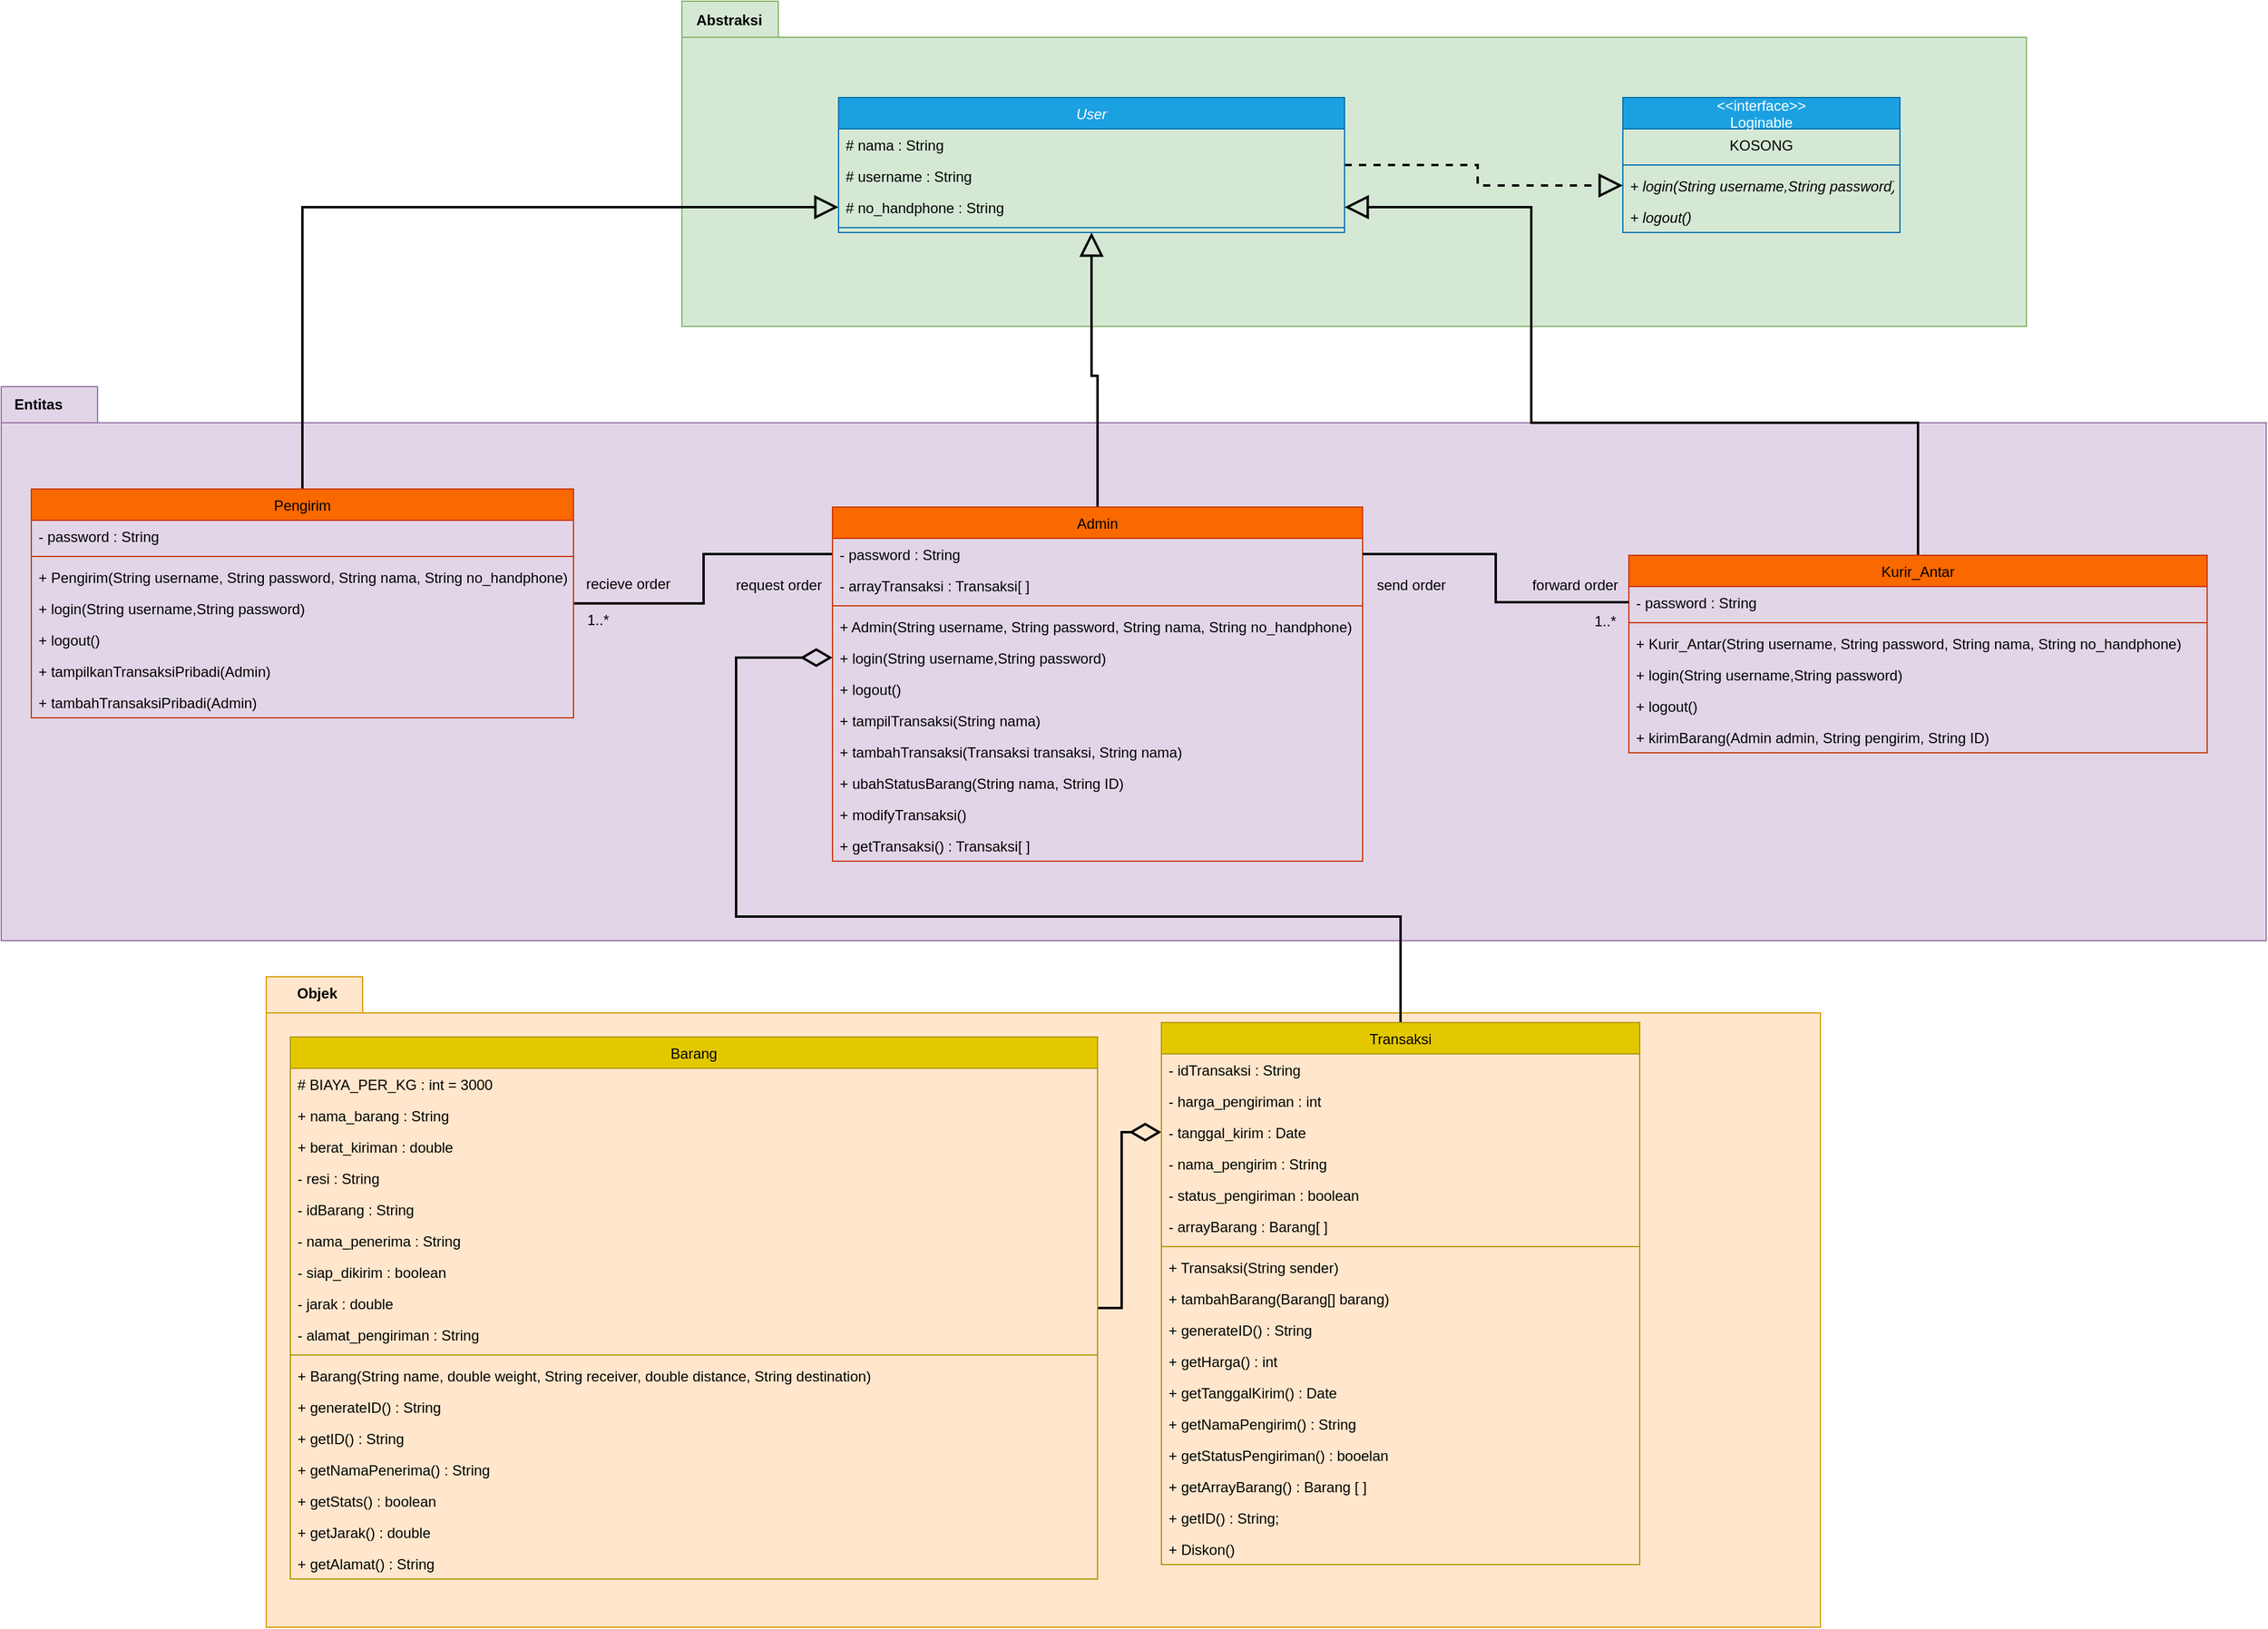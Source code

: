 <mxfile version="20.8.1" type="device"><diagram id="C5RBs43oDa-KdzZeNtuy" name="Page-1"><mxGraphModel dx="1997" dy="1837" grid="1" gridSize="10" guides="1" tooltips="1" connect="1" arrows="1" fold="1" page="1" pageScale="1" pageWidth="827" pageHeight="1169" math="0" shadow="0"><root><mxCell id="WIyWlLk6GJQsqaUBKTNV-0"/><mxCell id="WIyWlLk6GJQsqaUBKTNV-1" parent="WIyWlLk6GJQsqaUBKTNV-0"/><mxCell id="ULug96mrDS25xV6WI-L0-16" value="Objek" style="shape=folder;fontStyle=1;tabWidth=80;tabHeight=30;tabPosition=left;html=1;boundedLbl=1;align=right;labelPosition=left;verticalLabelPosition=middle;verticalAlign=top;spacingRight=-60;fillColor=#ffe6cc;strokeColor=#d79b00;" parent="WIyWlLk6GJQsqaUBKTNV-1" vertex="1"><mxGeometry x="110" y="690" width="1290" height="540" as="geometry"/></mxCell><mxCell id="ULug96mrDS25xV6WI-L0-15" value="Abstraksi" style="shape=folder;fontStyle=1;tabWidth=80;tabHeight=30;tabPosition=left;html=1;boundedLbl=1;align=left;verticalAlign=top;spacingTop=-28;spacingLeft=10;fillColor=#d5e8d4;strokeColor=#82b366;" parent="WIyWlLk6GJQsqaUBKTNV-1" vertex="1"><mxGeometry x="455" y="-120" width="1116" height="270" as="geometry"/></mxCell><mxCell id="ULug96mrDS25xV6WI-L0-14" value="Entitas" style="shape=folder;fontStyle=1;tabWidth=80;tabHeight=30;tabPosition=left;html=1;boundedLbl=1;align=left;labelPosition=center;verticalLabelPosition=top;verticalAlign=bottom;spacing=2;spacingBottom=-24;spacingRight=0;spacingLeft=9;fillColor=#e1d5e7;strokeColor=#9673a6;" parent="WIyWlLk6GJQsqaUBKTNV-1" vertex="1"><mxGeometry x="-110" y="200" width="1880" height="460" as="geometry"/></mxCell><mxCell id="k4wHrZPASzjTGGrBSl1n-72" style="edgeStyle=orthogonalEdgeStyle;rounded=0;orthogonalLoop=1;jettySize=auto;html=1;entryX=0;entryY=0.5;entryDx=0;entryDy=0;strokeWidth=2;startArrow=none;startFill=0;endArrow=none;endFill=0;startSize=19;endSize=21;targetPerimeterSpacing=0;" parent="WIyWlLk6GJQsqaUBKTNV-1" source="NIe-CCQSlxa087E3FkBD-0" target="NIe-CCQSlxa087E3FkBD-5" edge="1"><mxGeometry relative="1" as="geometry"><Array as="points"><mxPoint x="473" y="380"/><mxPoint x="473" y="339"/></Array></mxGeometry></mxCell><mxCell id="poax_VCc4wiT3nVbzcWX-0" style="edgeStyle=orthogonalEdgeStyle;rounded=0;orthogonalLoop=1;jettySize=auto;html=1;entryX=0;entryY=0.5;entryDx=0;entryDy=0;endArrow=block;endFill=0;endSize=15;strokeWidth=2;" parent="WIyWlLk6GJQsqaUBKTNV-1" source="NIe-CCQSlxa087E3FkBD-0" target="k4wHrZPASzjTGGrBSl1n-11" edge="1"><mxGeometry relative="1" as="geometry"/></mxCell><mxCell id="NIe-CCQSlxa087E3FkBD-0" value="Pengirim" style="swimlane;fontStyle=0;align=center;verticalAlign=top;childLayout=stackLayout;horizontal=1;startSize=26;horizontalStack=0;resizeParent=1;resizeParentMax=0;resizeLast=0;collapsible=1;marginBottom=0;fillColor=#fa6800;fontColor=#000000;strokeColor=#C73500;" parent="WIyWlLk6GJQsqaUBKTNV-1" vertex="1"><mxGeometry x="-85" y="285" width="450" height="190" as="geometry"/></mxCell><mxCell id="k4wHrZPASzjTGGrBSl1n-0" value="- password : String" style="text;strokeColor=none;fillColor=none;align=left;verticalAlign=top;spacingLeft=4;spacingRight=4;overflow=hidden;rotatable=0;points=[[0,0.5],[1,0.5]];portConstraint=eastwest;" parent="NIe-CCQSlxa087E3FkBD-0" vertex="1"><mxGeometry y="26" width="450" height="26" as="geometry"/></mxCell><mxCell id="NIe-CCQSlxa087E3FkBD-2" value="" style="line;strokeWidth=1;fillColor=none;align=left;verticalAlign=middle;spacingTop=-1;spacingLeft=3;spacingRight=3;rotatable=0;labelPosition=right;points=[];portConstraint=eastwest;strokeColor=inherit;" parent="NIe-CCQSlxa087E3FkBD-0" vertex="1"><mxGeometry y="52" width="450" height="8" as="geometry"/></mxCell><mxCell id="NIe-CCQSlxa087E3FkBD-3" value="+ Pengirim(String username, String password, String nama, String no_handphone)" style="text;strokeColor=none;fillColor=none;align=left;verticalAlign=top;spacingLeft=4;spacingRight=4;overflow=hidden;rotatable=0;points=[[0,0.5],[1,0.5]];portConstraint=eastwest;" parent="NIe-CCQSlxa087E3FkBD-0" vertex="1"><mxGeometry y="60" width="450" height="26" as="geometry"/></mxCell><mxCell id="2V5vkBp2rCk9OUfVgN7A-3" value="+ login(String username,String password)" style="text;strokeColor=none;fillColor=none;align=left;verticalAlign=top;spacingLeft=4;spacingRight=4;overflow=hidden;rotatable=0;points=[[0,0.5],[1,0.5]];portConstraint=eastwest;fontStyle=0" parent="NIe-CCQSlxa087E3FkBD-0" vertex="1"><mxGeometry y="86" width="450" height="26" as="geometry"/></mxCell><mxCell id="lpcaaTswoSqyYFhXZQIT-2" value="+ logout()" style="text;strokeColor=none;fillColor=none;align=left;verticalAlign=top;spacingLeft=4;spacingRight=4;overflow=hidden;rotatable=0;points=[[0,0.5],[1,0.5]];portConstraint=eastwest;fontStyle=0" vertex="1" parent="NIe-CCQSlxa087E3FkBD-0"><mxGeometry y="112" width="450" height="26" as="geometry"/></mxCell><mxCell id="k4wHrZPASzjTGGrBSl1n-75" value="+ tampilkanTransaksiPribadi(Admin)" style="text;strokeColor=none;fillColor=none;align=left;verticalAlign=top;spacingLeft=4;spacingRight=4;overflow=hidden;rotatable=0;points=[[0,0.5],[1,0.5]];portConstraint=eastwest;" parent="NIe-CCQSlxa087E3FkBD-0" vertex="1"><mxGeometry y="138" width="450" height="26" as="geometry"/></mxCell><mxCell id="jtSs03Ik-IM7BROLJvu4-1" value="+ tambahTransaksiPribadi(Admin)" style="text;strokeColor=none;fillColor=none;align=left;verticalAlign=top;spacingLeft=4;spacingRight=4;overflow=hidden;rotatable=0;points=[[0,0.5],[1,0.5]];portConstraint=eastwest;" parent="NIe-CCQSlxa087E3FkBD-0" vertex="1"><mxGeometry y="164" width="450" height="26" as="geometry"/></mxCell><mxCell id="poax_VCc4wiT3nVbzcWX-2" style="edgeStyle=orthogonalEdgeStyle;rounded=0;orthogonalLoop=1;jettySize=auto;html=1;entryX=0.5;entryY=1;entryDx=0;entryDy=0;strokeWidth=2;endArrow=block;endFill=0;endSize=15;" parent="WIyWlLk6GJQsqaUBKTNV-1" source="NIe-CCQSlxa087E3FkBD-4" target="k4wHrZPASzjTGGrBSl1n-1" edge="1"><mxGeometry relative="1" as="geometry"/></mxCell><mxCell id="NIe-CCQSlxa087E3FkBD-4" value="Admin" style="swimlane;fontStyle=0;align=center;verticalAlign=top;childLayout=stackLayout;horizontal=1;startSize=26;horizontalStack=0;resizeParent=1;resizeParentMax=0;resizeLast=0;collapsible=1;marginBottom=0;fillColor=#fa6800;fontColor=#000000;strokeColor=#C73500;" parent="WIyWlLk6GJQsqaUBKTNV-1" vertex="1"><mxGeometry x="580" y="300" width="440" height="294" as="geometry"/></mxCell><mxCell id="NIe-CCQSlxa087E3FkBD-5" value="- password : String" style="text;strokeColor=none;fillColor=none;align=left;verticalAlign=top;spacingLeft=4;spacingRight=4;overflow=hidden;rotatable=0;points=[[0,0.5],[1,0.5]];portConstraint=eastwest;" parent="NIe-CCQSlxa087E3FkBD-4" vertex="1"><mxGeometry y="26" width="440" height="26" as="geometry"/></mxCell><mxCell id="k4wHrZPASzjTGGrBSl1n-74" value="- arrayTransaksi : Transaksi[ ]" style="text;strokeColor=none;fillColor=none;align=left;verticalAlign=top;spacingLeft=4;spacingRight=4;overflow=hidden;rotatable=0;points=[[0,0.5],[1,0.5]];portConstraint=eastwest;" parent="NIe-CCQSlxa087E3FkBD-4" vertex="1"><mxGeometry y="52" width="440" height="26" as="geometry"/></mxCell><mxCell id="NIe-CCQSlxa087E3FkBD-6" value="" style="line;strokeWidth=1;fillColor=none;align=left;verticalAlign=middle;spacingTop=-1;spacingLeft=3;spacingRight=3;rotatable=0;labelPosition=right;points=[];portConstraint=eastwest;strokeColor=inherit;" parent="NIe-CCQSlxa087E3FkBD-4" vertex="1"><mxGeometry y="78" width="440" height="8" as="geometry"/></mxCell><mxCell id="NIe-CCQSlxa087E3FkBD-7" value="+ Admin(String username, String password, String nama, String no_handphone)" style="text;strokeColor=none;fillColor=none;align=left;verticalAlign=top;spacingLeft=4;spacingRight=4;overflow=hidden;rotatable=0;points=[[0,0.5],[1,0.5]];portConstraint=eastwest;" parent="NIe-CCQSlxa087E3FkBD-4" vertex="1"><mxGeometry y="86" width="440" height="26" as="geometry"/></mxCell><mxCell id="2V5vkBp2rCk9OUfVgN7A-4" value="+ login(String username,String password)" style="text;strokeColor=none;fillColor=none;align=left;verticalAlign=top;spacingLeft=4;spacingRight=4;overflow=hidden;rotatable=0;points=[[0,0.5],[1,0.5]];portConstraint=eastwest;" parent="NIe-CCQSlxa087E3FkBD-4" vertex="1"><mxGeometry y="112" width="440" height="26" as="geometry"/></mxCell><mxCell id="lpcaaTswoSqyYFhXZQIT-0" value="+ logout()" style="text;strokeColor=none;fillColor=none;align=left;verticalAlign=top;spacingLeft=4;spacingRight=4;overflow=hidden;rotatable=0;points=[[0,0.5],[1,0.5]];portConstraint=eastwest;" vertex="1" parent="NIe-CCQSlxa087E3FkBD-4"><mxGeometry y="138" width="440" height="26" as="geometry"/></mxCell><mxCell id="k4wHrZPASzjTGGrBSl1n-73" value="+ tampilTransaksi(String nama)" style="text;strokeColor=none;fillColor=none;align=left;verticalAlign=top;spacingLeft=4;spacingRight=4;overflow=hidden;rotatable=0;points=[[0,0.5],[1,0.5]];portConstraint=eastwest;" parent="NIe-CCQSlxa087E3FkBD-4" vertex="1"><mxGeometry y="164" width="440" height="26" as="geometry"/></mxCell><mxCell id="Az_0Zg-JQwEikJzFjkiS-9" value="+ tambahTransaksi(Transaksi transaksi, String nama)" style="text;strokeColor=none;fillColor=none;align=left;verticalAlign=top;spacingLeft=4;spacingRight=4;overflow=hidden;rotatable=0;points=[[0,0.5],[1,0.5]];portConstraint=eastwest;" parent="NIe-CCQSlxa087E3FkBD-4" vertex="1"><mxGeometry y="190" width="440" height="26" as="geometry"/></mxCell><mxCell id="ULug96mrDS25xV6WI-L0-3" value="+ ubahStatusBarang(String nama, String ID)" style="text;strokeColor=none;fillColor=none;align=left;verticalAlign=top;spacingLeft=4;spacingRight=4;overflow=hidden;rotatable=0;points=[[0,0.5],[1,0.5]];portConstraint=eastwest;" parent="NIe-CCQSlxa087E3FkBD-4" vertex="1"><mxGeometry y="216" width="440" height="26" as="geometry"/></mxCell><mxCell id="ULug96mrDS25xV6WI-L0-0" value="+ modifyTransaksi()" style="text;strokeColor=none;fillColor=none;align=left;verticalAlign=top;spacingLeft=4;spacingRight=4;overflow=hidden;rotatable=0;points=[[0,0.5],[1,0.5]];portConstraint=eastwest;" parent="NIe-CCQSlxa087E3FkBD-4" vertex="1"><mxGeometry y="242" width="440" height="26" as="geometry"/></mxCell><mxCell id="ULug96mrDS25xV6WI-L0-4" value="+ getTransaksi() : Transaksi[ ]" style="text;strokeColor=none;fillColor=none;align=left;verticalAlign=top;spacingLeft=4;spacingRight=4;overflow=hidden;rotatable=0;points=[[0,0.5],[1,0.5]];portConstraint=eastwest;" parent="NIe-CCQSlxa087E3FkBD-4" vertex="1"><mxGeometry y="268" width="440" height="26" as="geometry"/></mxCell><mxCell id="poax_VCc4wiT3nVbzcWX-3" style="edgeStyle=orthogonalEdgeStyle;rounded=0;orthogonalLoop=1;jettySize=auto;html=1;strokeWidth=2;endArrow=block;endFill=0;endSize=15;" parent="WIyWlLk6GJQsqaUBKTNV-1" source="NIe-CCQSlxa087E3FkBD-8" target="k4wHrZPASzjTGGrBSl1n-11" edge="1"><mxGeometry relative="1" as="geometry"><Array as="points"><mxPoint x="1481" y="230"/><mxPoint x="1160" y="230"/><mxPoint x="1160" y="51"/></Array></mxGeometry></mxCell><mxCell id="NIe-CCQSlxa087E3FkBD-8" value="Kurir_Antar" style="swimlane;fontStyle=0;align=center;verticalAlign=top;childLayout=stackLayout;horizontal=1;startSize=26;horizontalStack=0;resizeParent=1;resizeParentMax=0;resizeLast=0;collapsible=1;marginBottom=0;fillColor=#fa6800;fontColor=#000000;strokeColor=#C73500;" parent="WIyWlLk6GJQsqaUBKTNV-1" vertex="1"><mxGeometry x="1241" y="340" width="480" height="164" as="geometry"/></mxCell><mxCell id="NIe-CCQSlxa087E3FkBD-9" value="- password : String" style="text;strokeColor=none;fillColor=none;align=left;verticalAlign=top;spacingLeft=4;spacingRight=4;overflow=hidden;rotatable=0;points=[[0,0.5],[1,0.5]];portConstraint=eastwest;" parent="NIe-CCQSlxa087E3FkBD-8" vertex="1"><mxGeometry y="26" width="480" height="26" as="geometry"/></mxCell><mxCell id="NIe-CCQSlxa087E3FkBD-10" value="" style="line;strokeWidth=1;fillColor=none;align=left;verticalAlign=middle;spacingTop=-1;spacingLeft=3;spacingRight=3;rotatable=0;labelPosition=right;points=[];portConstraint=eastwest;strokeColor=inherit;" parent="NIe-CCQSlxa087E3FkBD-8" vertex="1"><mxGeometry y="52" width="480" height="8" as="geometry"/></mxCell><mxCell id="NIe-CCQSlxa087E3FkBD-11" value="+ Kurir_Antar(String username, String password, String nama, String no_handphone)" style="text;strokeColor=none;fillColor=none;align=left;verticalAlign=top;spacingLeft=4;spacingRight=4;overflow=hidden;rotatable=0;points=[[0,0.5],[1,0.5]];portConstraint=eastwest;" parent="NIe-CCQSlxa087E3FkBD-8" vertex="1"><mxGeometry y="60" width="480" height="26" as="geometry"/></mxCell><mxCell id="2V5vkBp2rCk9OUfVgN7A-5" value="+ login(String username,String password)" style="text;strokeColor=none;fillColor=none;align=left;verticalAlign=top;spacingLeft=4;spacingRight=4;overflow=hidden;rotatable=0;points=[[0,0.5],[1,0.5]];portConstraint=eastwest;" parent="NIe-CCQSlxa087E3FkBD-8" vertex="1"><mxGeometry y="86" width="480" height="26" as="geometry"/></mxCell><mxCell id="lpcaaTswoSqyYFhXZQIT-1" value="+ logout()" style="text;strokeColor=none;fillColor=none;align=left;verticalAlign=top;spacingLeft=4;spacingRight=4;overflow=hidden;rotatable=0;points=[[0,0.5],[1,0.5]];portConstraint=eastwest;" vertex="1" parent="NIe-CCQSlxa087E3FkBD-8"><mxGeometry y="112" width="480" height="26" as="geometry"/></mxCell><mxCell id="Fjn1NNLhoiQtktVtf7Zz-7" value="+ kirimBarang(Admin admin, String pengirim, String ID)" style="text;strokeColor=none;fillColor=none;align=left;verticalAlign=top;spacingLeft=4;spacingRight=4;overflow=hidden;rotatable=0;points=[[0,0.5],[1,0.5]];portConstraint=eastwest;" parent="NIe-CCQSlxa087E3FkBD-8" vertex="1"><mxGeometry y="138" width="480" height="26" as="geometry"/></mxCell><mxCell id="k4wHrZPASzjTGGrBSl1n-70" style="edgeStyle=orthogonalEdgeStyle;rounded=0;orthogonalLoop=1;jettySize=auto;html=1;entryX=0;entryY=0.5;entryDx=0;entryDy=0;strokeWidth=2;startArrow=none;startFill=0;endArrow=diamondThin;endFill=0;startSize=19;endSize=21;targetPerimeterSpacing=0;" parent="WIyWlLk6GJQsqaUBKTNV-1" source="NIe-CCQSlxa087E3FkBD-12" target="k4wHrZPASzjTGGrBSl1n-65" edge="1"><mxGeometry relative="1" as="geometry"/></mxCell><mxCell id="NIe-CCQSlxa087E3FkBD-12" value="Barang" style="swimlane;fontStyle=0;align=center;verticalAlign=top;childLayout=stackLayout;horizontal=1;startSize=26;horizontalStack=0;resizeParent=1;resizeParentMax=0;resizeLast=0;collapsible=1;marginBottom=0;fillColor=#e3c800;fontColor=#000000;strokeColor=#B09500;" parent="WIyWlLk6GJQsqaUBKTNV-1" vertex="1"><mxGeometry x="130" y="740" width="670" height="450" as="geometry"/></mxCell><mxCell id="2V5vkBp2rCk9OUfVgN7A-7" value="# BIAYA_PER_KG : int = 3000" style="text;strokeColor=none;fillColor=none;align=left;verticalAlign=top;spacingLeft=4;spacingRight=4;overflow=hidden;rotatable=0;points=[[0,0.5],[1,0.5]];portConstraint=eastwest;" parent="NIe-CCQSlxa087E3FkBD-12" vertex="1"><mxGeometry y="26" width="670" height="26" as="geometry"/></mxCell><mxCell id="NIe-CCQSlxa087E3FkBD-20" value="+ nama_barang : String" style="text;strokeColor=none;fillColor=none;align=left;verticalAlign=top;spacingLeft=4;spacingRight=4;overflow=hidden;rotatable=0;points=[[0,0.5],[1,0.5]];portConstraint=eastwest;" parent="NIe-CCQSlxa087E3FkBD-12" vertex="1"><mxGeometry y="52" width="670" height="26" as="geometry"/></mxCell><mxCell id="NIe-CCQSlxa087E3FkBD-21" value="+ berat_kiriman : double" style="text;strokeColor=none;fillColor=none;align=left;verticalAlign=top;spacingLeft=4;spacingRight=4;overflow=hidden;rotatable=0;points=[[0,0.5],[1,0.5]];portConstraint=eastwest;" parent="NIe-CCQSlxa087E3FkBD-12" vertex="1"><mxGeometry y="78" width="670" height="26" as="geometry"/></mxCell><mxCell id="k4wHrZPASzjTGGrBSl1n-67" value="- resi : String" style="text;align=left;verticalAlign=top;spacingLeft=4;spacingRight=4;overflow=hidden;rotatable=0;points=[[0,0.5],[1,0.5]];portConstraint=eastwest;" parent="NIe-CCQSlxa087E3FkBD-12" vertex="1"><mxGeometry y="104" width="670" height="26" as="geometry"/></mxCell><mxCell id="poax_VCc4wiT3nVbzcWX-6" value="- idBarang : String" style="text;strokeColor=none;fillColor=none;align=left;verticalAlign=top;spacingLeft=4;spacingRight=4;overflow=hidden;rotatable=0;points=[[0,0.5],[1,0.5]];portConstraint=eastwest;" parent="NIe-CCQSlxa087E3FkBD-12" vertex="1"><mxGeometry y="130" width="670" height="26" as="geometry"/></mxCell><mxCell id="k4wHrZPASzjTGGrBSl1n-83" value="- nama_penerima : String" style="text;strokeColor=none;fillColor=none;align=left;verticalAlign=top;spacingLeft=4;spacingRight=4;overflow=hidden;rotatable=0;points=[[0,0.5],[1,0.5]];portConstraint=eastwest;" parent="NIe-CCQSlxa087E3FkBD-12" vertex="1"><mxGeometry y="156" width="670" height="26" as="geometry"/></mxCell><mxCell id="k4wHrZPASzjTGGrBSl1n-81" value="- siap_dikirim : boolean" style="text;strokeColor=none;fillColor=none;align=left;verticalAlign=top;spacingLeft=4;spacingRight=4;overflow=hidden;rotatable=0;points=[[0,0.5],[1,0.5]];portConstraint=eastwest;" parent="NIe-CCQSlxa087E3FkBD-12" vertex="1"><mxGeometry y="182" width="670" height="26" as="geometry"/></mxCell><mxCell id="Az_0Zg-JQwEikJzFjkiS-5" value="- jarak : double" style="text;strokeColor=none;fillColor=none;align=left;verticalAlign=top;spacingLeft=4;spacingRight=4;overflow=hidden;rotatable=0;points=[[0,0.5],[1,0.5]];portConstraint=eastwest;" parent="NIe-CCQSlxa087E3FkBD-12" vertex="1"><mxGeometry y="208" width="670" height="26" as="geometry"/></mxCell><mxCell id="ULug96mrDS25xV6WI-L0-2" value="- alamat_pengiriman : String" style="text;strokeColor=none;fillColor=none;align=left;verticalAlign=top;spacingLeft=4;spacingRight=4;overflow=hidden;rotatable=0;points=[[0,0.5],[1,0.5]];portConstraint=eastwest;" parent="NIe-CCQSlxa087E3FkBD-12" vertex="1"><mxGeometry y="234" width="670" height="26" as="geometry"/></mxCell><mxCell id="NIe-CCQSlxa087E3FkBD-14" value="" style="line;strokeWidth=1;fillColor=none;align=left;verticalAlign=middle;spacingTop=-1;spacingLeft=3;spacingRight=3;rotatable=0;labelPosition=right;points=[];portConstraint=eastwest;strokeColor=inherit;" parent="NIe-CCQSlxa087E3FkBD-12" vertex="1"><mxGeometry y="260" width="670" height="8" as="geometry"/></mxCell><mxCell id="XTisnzxz7uZcrrIuxQoj-3" value="+ Barang(String name, double weight, String receiver, double distance, String destination)" style="text;strokeColor=none;fillColor=none;align=left;verticalAlign=top;spacingLeft=4;spacingRight=4;overflow=hidden;rotatable=0;points=[[0,0.5],[1,0.5]];portConstraint=eastwest;" parent="NIe-CCQSlxa087E3FkBD-12" vertex="1"><mxGeometry y="268" width="670" height="26" as="geometry"/></mxCell><mxCell id="poax_VCc4wiT3nVbzcWX-4" value="+ generateID() : String" style="text;strokeColor=none;fillColor=none;align=left;verticalAlign=top;spacingLeft=4;spacingRight=4;overflow=hidden;rotatable=0;points=[[0,0.5],[1,0.5]];portConstraint=eastwest;" parent="NIe-CCQSlxa087E3FkBD-12" vertex="1"><mxGeometry y="294" width="670" height="26" as="geometry"/></mxCell><mxCell id="poax_VCc4wiT3nVbzcWX-10" value="+ getID() : String" style="text;strokeColor=none;fillColor=none;align=left;verticalAlign=top;spacingLeft=4;spacingRight=4;overflow=hidden;rotatable=0;points=[[0,0.5],[1,0.5]];portConstraint=eastwest;" parent="NIe-CCQSlxa087E3FkBD-12" vertex="1"><mxGeometry y="320" width="670" height="26" as="geometry"/></mxCell><mxCell id="ULug96mrDS25xV6WI-L0-12" value="+ getNamaPenerima() : String" style="text;strokeColor=none;fillColor=none;align=left;verticalAlign=top;spacingLeft=4;spacingRight=4;overflow=hidden;rotatable=0;points=[[0,0.5],[1,0.5]];portConstraint=eastwest;" parent="NIe-CCQSlxa087E3FkBD-12" vertex="1"><mxGeometry y="346" width="670" height="26" as="geometry"/></mxCell><mxCell id="ULug96mrDS25xV6WI-L0-11" value="+ getStats() : boolean" style="text;strokeColor=none;fillColor=none;align=left;verticalAlign=top;spacingLeft=4;spacingRight=4;overflow=hidden;rotatable=0;points=[[0,0.5],[1,0.5]];portConstraint=eastwest;" parent="NIe-CCQSlxa087E3FkBD-12" vertex="1"><mxGeometry y="372" width="670" height="26" as="geometry"/></mxCell><mxCell id="ULug96mrDS25xV6WI-L0-10" value="+ getJarak() : double" style="text;strokeColor=none;fillColor=none;align=left;verticalAlign=top;spacingLeft=4;spacingRight=4;overflow=hidden;rotatable=0;points=[[0,0.5],[1,0.5]];portConstraint=eastwest;" parent="NIe-CCQSlxa087E3FkBD-12" vertex="1"><mxGeometry y="398" width="670" height="26" as="geometry"/></mxCell><mxCell id="ULug96mrDS25xV6WI-L0-13" value="+ getAlamat() : String" style="text;strokeColor=none;fillColor=none;align=left;verticalAlign=top;spacingLeft=4;spacingRight=4;overflow=hidden;rotatable=0;points=[[0,0.5],[1,0.5]];portConstraint=eastwest;" parent="NIe-CCQSlxa087E3FkBD-12" vertex="1"><mxGeometry y="424" width="670" height="26" as="geometry"/></mxCell><mxCell id="k4wHrZPASzjTGGrBSl1n-12" style="edgeStyle=orthogonalEdgeStyle;rounded=0;orthogonalLoop=1;jettySize=auto;html=1;dashed=1;endArrow=block;endFill=0;strokeWidth=2;endSize=15;entryX=0;entryY=0.5;entryDx=0;entryDy=0;" parent="WIyWlLk6GJQsqaUBKTNV-1" source="k4wHrZPASzjTGGrBSl1n-1" target="k4wHrZPASzjTGGrBSl1n-9" edge="1"><mxGeometry relative="1" as="geometry"><mxPoint x="979" y="60" as="targetPoint"/></mxGeometry></mxCell><mxCell id="k4wHrZPASzjTGGrBSl1n-1" value="User" style="swimlane;fontStyle=2;align=center;verticalAlign=top;childLayout=stackLayout;horizontal=1;startSize=26;horizontalStack=0;resizeParent=1;resizeParentMax=0;resizeLast=0;collapsible=1;marginBottom=0;fillColor=#1ba1e2;fontColor=#ffffff;strokeColor=#006EAF;" parent="WIyWlLk6GJQsqaUBKTNV-1" vertex="1"><mxGeometry x="585" y="-40" width="420" height="112" as="geometry"/></mxCell><mxCell id="k4wHrZPASzjTGGrBSl1n-2" value="# nama : String" style="text;strokeColor=none;fillColor=none;align=left;verticalAlign=top;spacingLeft=4;spacingRight=4;overflow=hidden;rotatable=0;points=[[0,0.5],[1,0.5]];portConstraint=eastwest;" parent="k4wHrZPASzjTGGrBSl1n-1" vertex="1"><mxGeometry y="26" width="420" height="26" as="geometry"/></mxCell><mxCell id="k4wHrZPASzjTGGrBSl1n-10" value="# username : String" style="text;strokeColor=none;fillColor=none;align=left;verticalAlign=top;spacingLeft=4;spacingRight=4;overflow=hidden;rotatable=0;points=[[0,0.5],[1,0.5]];portConstraint=eastwest;" parent="k4wHrZPASzjTGGrBSl1n-1" vertex="1"><mxGeometry y="52" width="420" height="26" as="geometry"/></mxCell><mxCell id="k4wHrZPASzjTGGrBSl1n-11" value="# no_handphone : String" style="text;strokeColor=none;fillColor=none;align=left;verticalAlign=top;spacingLeft=4;spacingRight=4;overflow=hidden;rotatable=0;points=[[0,0.5],[1,0.5]];portConstraint=eastwest;" parent="k4wHrZPASzjTGGrBSl1n-1" vertex="1"><mxGeometry y="78" width="420" height="26" as="geometry"/></mxCell><mxCell id="k4wHrZPASzjTGGrBSl1n-3" value="" style="line;strokeWidth=1;fillColor=none;align=left;verticalAlign=middle;spacingTop=-1;spacingLeft=3;spacingRight=3;rotatable=0;labelPosition=right;points=[];portConstraint=eastwest;strokeColor=inherit;" parent="k4wHrZPASzjTGGrBSl1n-1" vertex="1"><mxGeometry y="104" width="420" height="8" as="geometry"/></mxCell><mxCell id="k4wHrZPASzjTGGrBSl1n-6" value="&lt;&lt;interface&gt;&gt;&#10;Loginable" style="swimlane;fontStyle=0;align=center;verticalAlign=middle;childLayout=stackLayout;horizontal=1;startSize=26;horizontalStack=0;resizeParent=1;resizeParentMax=0;resizeLast=0;collapsible=1;marginBottom=0;fillColor=#1ba1e2;fontColor=#ffffff;strokeColor=#006EAF;" parent="WIyWlLk6GJQsqaUBKTNV-1" vertex="1"><mxGeometry x="1236" y="-40" width="230" height="112" as="geometry"/></mxCell><mxCell id="k4wHrZPASzjTGGrBSl1n-7" value="KOSONG" style="text;strokeColor=none;fillColor=none;align=center;verticalAlign=middle;spacingLeft=4;spacingRight=4;overflow=hidden;rotatable=0;points=[[0,0.5],[1,0.5]];portConstraint=eastwest;" parent="k4wHrZPASzjTGGrBSl1n-6" vertex="1"><mxGeometry y="26" width="230" height="26" as="geometry"/></mxCell><mxCell id="k4wHrZPASzjTGGrBSl1n-8" value="" style="line;strokeWidth=1;fillColor=none;align=left;verticalAlign=middle;spacingTop=-1;spacingLeft=3;spacingRight=3;rotatable=0;labelPosition=right;points=[];portConstraint=eastwest;strokeColor=inherit;" parent="k4wHrZPASzjTGGrBSl1n-6" vertex="1"><mxGeometry y="52" width="230" height="8" as="geometry"/></mxCell><mxCell id="k4wHrZPASzjTGGrBSl1n-9" value="+ login(String username,String password)" style="text;strokeColor=none;fillColor=none;align=left;verticalAlign=top;spacingLeft=4;spacingRight=4;overflow=hidden;rotatable=0;points=[[0,0.5],[1,0.5]];portConstraint=eastwest;fontStyle=2" parent="k4wHrZPASzjTGGrBSl1n-6" vertex="1"><mxGeometry y="60" width="230" height="26" as="geometry"/></mxCell><mxCell id="poax_VCc4wiT3nVbzcWX-11" value="+ logout()" style="text;strokeColor=none;fillColor=none;align=left;verticalAlign=top;spacingLeft=4;spacingRight=4;overflow=hidden;rotatable=0;points=[[0,0.5],[1,0.5]];portConstraint=eastwest;fontStyle=2" parent="k4wHrZPASzjTGGrBSl1n-6" vertex="1"><mxGeometry y="86" width="230" height="26" as="geometry"/></mxCell><mxCell id="ULug96mrDS25xV6WI-L0-19" style="edgeStyle=orthogonalEdgeStyle;rounded=0;orthogonalLoop=1;jettySize=auto;html=1;entryX=0;entryY=0.5;entryDx=0;entryDy=0;endArrow=diamondThin;endFill=0;endSize=21;startSize=19;strokeWidth=2;" parent="WIyWlLk6GJQsqaUBKTNV-1" source="k4wHrZPASzjTGGrBSl1n-55" target="2V5vkBp2rCk9OUfVgN7A-4" edge="1"><mxGeometry relative="1" as="geometry"><Array as="points"><mxPoint x="1051" y="640"/><mxPoint x="500" y="640"/><mxPoint x="500" y="425"/></Array></mxGeometry></mxCell><mxCell id="k4wHrZPASzjTGGrBSl1n-55" value="Transaksi" style="swimlane;fontStyle=0;align=center;verticalAlign=top;childLayout=stackLayout;horizontal=1;startSize=26;horizontalStack=0;resizeParent=1;resizeParentMax=0;resizeLast=0;collapsible=1;marginBottom=0;fillColor=#e3c800;fontColor=#000000;strokeColor=#B09500;" parent="WIyWlLk6GJQsqaUBKTNV-1" vertex="1"><mxGeometry x="853" y="728" width="397" height="450" as="geometry"/></mxCell><mxCell id="poax_VCc4wiT3nVbzcWX-7" value="- idTransaksi : String" style="text;strokeColor=none;fillColor=none;align=left;verticalAlign=top;spacingLeft=4;spacingRight=4;overflow=hidden;rotatable=0;points=[[0,0.5],[1,0.5]];portConstraint=eastwest;" parent="k4wHrZPASzjTGGrBSl1n-55" vertex="1"><mxGeometry y="26" width="397" height="26" as="geometry"/></mxCell><mxCell id="k4wHrZPASzjTGGrBSl1n-56" value="- harga_pengiriman : int" style="text;strokeColor=none;fillColor=none;align=left;verticalAlign=top;spacingLeft=4;spacingRight=4;overflow=hidden;rotatable=0;points=[[0,0.5],[1,0.5]];portConstraint=eastwest;" parent="k4wHrZPASzjTGGrBSl1n-55" vertex="1"><mxGeometry y="52" width="397" height="26" as="geometry"/></mxCell><mxCell id="k4wHrZPASzjTGGrBSl1n-65" value="- tanggal_kirim : Date" style="text;strokeColor=none;fillColor=none;align=left;verticalAlign=top;spacingLeft=4;spacingRight=4;overflow=hidden;rotatable=0;points=[[0,0.5],[1,0.5]];portConstraint=eastwest;" parent="k4wHrZPASzjTGGrBSl1n-55" vertex="1"><mxGeometry y="78" width="397" height="26" as="geometry"/></mxCell><mxCell id="Az_0Zg-JQwEikJzFjkiS-8" value="- nama_pengirim : String" style="text;strokeColor=none;fillColor=none;align=left;verticalAlign=top;spacingLeft=4;spacingRight=4;overflow=hidden;rotatable=0;points=[[0,0.5],[1,0.5]];portConstraint=eastwest;" parent="k4wHrZPASzjTGGrBSl1n-55" vertex="1"><mxGeometry y="104" width="397" height="26" as="geometry"/></mxCell><mxCell id="XTisnzxz7uZcrrIuxQoj-1" value="- status_pengiriman : boolean" style="text;strokeColor=none;fillColor=none;align=left;verticalAlign=top;spacingLeft=4;spacingRight=4;overflow=hidden;rotatable=0;points=[[0,0.5],[1,0.5]];portConstraint=eastwest;" parent="k4wHrZPASzjTGGrBSl1n-55" vertex="1"><mxGeometry y="130" width="397" height="26" as="geometry"/></mxCell><mxCell id="k4wHrZPASzjTGGrBSl1n-71" value="- arrayBarang : Barang[ ]" style="text;strokeColor=none;fillColor=none;align=left;verticalAlign=top;spacingLeft=4;spacingRight=4;overflow=hidden;rotatable=0;points=[[0,0.5],[1,0.5]];portConstraint=eastwest;" parent="k4wHrZPASzjTGGrBSl1n-55" vertex="1"><mxGeometry y="156" width="397" height="26" as="geometry"/></mxCell><mxCell id="k4wHrZPASzjTGGrBSl1n-57" value="" style="line;strokeWidth=1;fillColor=none;align=left;verticalAlign=middle;spacingTop=-1;spacingLeft=3;spacingRight=3;rotatable=0;labelPosition=right;points=[];portConstraint=eastwest;strokeColor=inherit;" parent="k4wHrZPASzjTGGrBSl1n-55" vertex="1"><mxGeometry y="182" width="397" height="8" as="geometry"/></mxCell><mxCell id="XTisnzxz7uZcrrIuxQoj-2" value="+ Transaksi(String sender)" style="text;strokeColor=none;fillColor=none;align=left;verticalAlign=top;spacingLeft=4;spacingRight=4;overflow=hidden;rotatable=0;points=[[0,0.5],[1,0.5]];portConstraint=eastwest;" parent="k4wHrZPASzjTGGrBSl1n-55" vertex="1"><mxGeometry y="190" width="397" height="26" as="geometry"/></mxCell><mxCell id="k4wHrZPASzjTGGrBSl1n-58" value="+ tambahBarang(Barang[] barang)" style="text;strokeColor=none;fillColor=none;align=left;verticalAlign=top;spacingLeft=4;spacingRight=4;overflow=hidden;rotatable=0;points=[[0,0.5],[1,0.5]];portConstraint=eastwest;" parent="k4wHrZPASzjTGGrBSl1n-55" vertex="1"><mxGeometry y="216" width="397" height="26" as="geometry"/></mxCell><mxCell id="poax_VCc4wiT3nVbzcWX-8" value="+ generateID() : String" style="text;strokeColor=none;fillColor=none;align=left;verticalAlign=top;spacingLeft=4;spacingRight=4;overflow=hidden;rotatable=0;points=[[0,0.5],[1,0.5]];portConstraint=eastwest;" parent="k4wHrZPASzjTGGrBSl1n-55" vertex="1"><mxGeometry y="242" width="397" height="26" as="geometry"/></mxCell><mxCell id="ULug96mrDS25xV6WI-L0-7" value="+ getHarga() : int" style="text;strokeColor=none;fillColor=none;align=left;verticalAlign=top;spacingLeft=4;spacingRight=4;overflow=hidden;rotatable=0;points=[[0,0.5],[1,0.5]];portConstraint=eastwest;" parent="k4wHrZPASzjTGGrBSl1n-55" vertex="1"><mxGeometry y="268" width="397" height="26" as="geometry"/></mxCell><mxCell id="ULug96mrDS25xV6WI-L0-6" value="+ getTanggalKirim() : Date" style="text;strokeColor=none;fillColor=none;align=left;verticalAlign=top;spacingLeft=4;spacingRight=4;overflow=hidden;rotatable=0;points=[[0,0.5],[1,0.5]];portConstraint=eastwest;" parent="k4wHrZPASzjTGGrBSl1n-55" vertex="1"><mxGeometry y="294" width="397" height="26" as="geometry"/></mxCell><mxCell id="ULug96mrDS25xV6WI-L0-5" value="+ getNamaPengirim() : String" style="text;strokeColor=none;fillColor=none;align=left;verticalAlign=top;spacingLeft=4;spacingRight=4;overflow=hidden;rotatable=0;points=[[0,0.5],[1,0.5]];portConstraint=eastwest;" parent="k4wHrZPASzjTGGrBSl1n-55" vertex="1"><mxGeometry y="320" width="397" height="26" as="geometry"/></mxCell><mxCell id="ULug96mrDS25xV6WI-L0-8" value="+ getStatusPengiriman() : booelan" style="text;strokeColor=none;fillColor=none;align=left;verticalAlign=top;spacingLeft=4;spacingRight=4;overflow=hidden;rotatable=0;points=[[0,0.5],[1,0.5]];portConstraint=eastwest;" parent="k4wHrZPASzjTGGrBSl1n-55" vertex="1"><mxGeometry y="346" width="397" height="26" as="geometry"/></mxCell><mxCell id="ULug96mrDS25xV6WI-L0-9" value="+ getArrayBarang() : Barang [ ]" style="text;strokeColor=none;fillColor=none;align=left;verticalAlign=top;spacingLeft=4;spacingRight=4;overflow=hidden;rotatable=0;points=[[0,0.5],[1,0.5]];portConstraint=eastwest;" parent="k4wHrZPASzjTGGrBSl1n-55" vertex="1"><mxGeometry y="372" width="397" height="26" as="geometry"/></mxCell><mxCell id="poax_VCc4wiT3nVbzcWX-9" value="+ getID() : String;" style="text;strokeColor=none;fillColor=none;align=left;verticalAlign=top;spacingLeft=4;spacingRight=4;overflow=hidden;rotatable=0;points=[[0,0.5],[1,0.5]];portConstraint=eastwest;" parent="k4wHrZPASzjTGGrBSl1n-55" vertex="1"><mxGeometry y="398" width="397" height="26" as="geometry"/></mxCell><mxCell id="poax_VCc4wiT3nVbzcWX-12" value="+ Diskon()" style="text;strokeColor=none;fillColor=none;align=left;verticalAlign=top;spacingLeft=4;spacingRight=4;overflow=hidden;rotatable=0;points=[[0,0.5],[1,0.5]];portConstraint=eastwest;" parent="k4wHrZPASzjTGGrBSl1n-55" vertex="1"><mxGeometry y="424" width="397" height="26" as="geometry"/></mxCell><mxCell id="k4wHrZPASzjTGGrBSl1n-76" style="edgeStyle=orthogonalEdgeStyle;rounded=0;orthogonalLoop=1;jettySize=auto;html=1;entryX=0;entryY=0.5;entryDx=0;entryDy=0;strokeWidth=2;startArrow=none;startFill=0;endArrow=none;endFill=0;startSize=19;endSize=21;targetPerimeterSpacing=0;" parent="WIyWlLk6GJQsqaUBKTNV-1" source="NIe-CCQSlxa087E3FkBD-5" target="NIe-CCQSlxa087E3FkBD-9" edge="1"><mxGeometry relative="1" as="geometry"/></mxCell><mxCell id="Fjn1NNLhoiQtktVtf7Zz-0" value="recieve order" style="text;html=1;align=center;verticalAlign=middle;resizable=0;points=[];autosize=1;strokeColor=none;fillColor=none;" parent="WIyWlLk6GJQsqaUBKTNV-1" vertex="1"><mxGeometry x="365" y="349" width="90" height="30" as="geometry"/></mxCell><mxCell id="Fjn1NNLhoiQtktVtf7Zz-1" value="request order" style="text;html=1;align=center;verticalAlign=middle;resizable=0;points=[];autosize=1;strokeColor=none;fillColor=none;" parent="WIyWlLk6GJQsqaUBKTNV-1" vertex="1"><mxGeometry x="490" y="350" width="90" height="30" as="geometry"/></mxCell><mxCell id="Fjn1NNLhoiQtktVtf7Zz-3" value="1..*" style="text;html=1;align=center;verticalAlign=middle;resizable=0;points=[];autosize=1;strokeColor=none;fillColor=none;" parent="WIyWlLk6GJQsqaUBKTNV-1" vertex="1"><mxGeometry x="365" y="379" width="40" height="30" as="geometry"/></mxCell><mxCell id="Fjn1NNLhoiQtktVtf7Zz-4" value="1..*" style="text;html=1;align=center;verticalAlign=middle;resizable=0;points=[];autosize=1;strokeColor=none;fillColor=none;" parent="WIyWlLk6GJQsqaUBKTNV-1" vertex="1"><mxGeometry x="1201" y="380" width="40" height="30" as="geometry"/></mxCell><mxCell id="Fjn1NNLhoiQtktVtf7Zz-5" value="send order" style="text;html=1;align=center;verticalAlign=middle;resizable=0;points=[];autosize=1;strokeColor=none;fillColor=none;" parent="WIyWlLk6GJQsqaUBKTNV-1" vertex="1"><mxGeometry x="1020" y="350" width="80" height="30" as="geometry"/></mxCell><mxCell id="Fjn1NNLhoiQtktVtf7Zz-6" value="forward order" style="text;html=1;align=center;verticalAlign=middle;resizable=0;points=[];autosize=1;strokeColor=none;fillColor=none;" parent="WIyWlLk6GJQsqaUBKTNV-1" vertex="1"><mxGeometry x="1151" y="350" width="90" height="30" as="geometry"/></mxCell></root></mxGraphModel></diagram></mxfile>